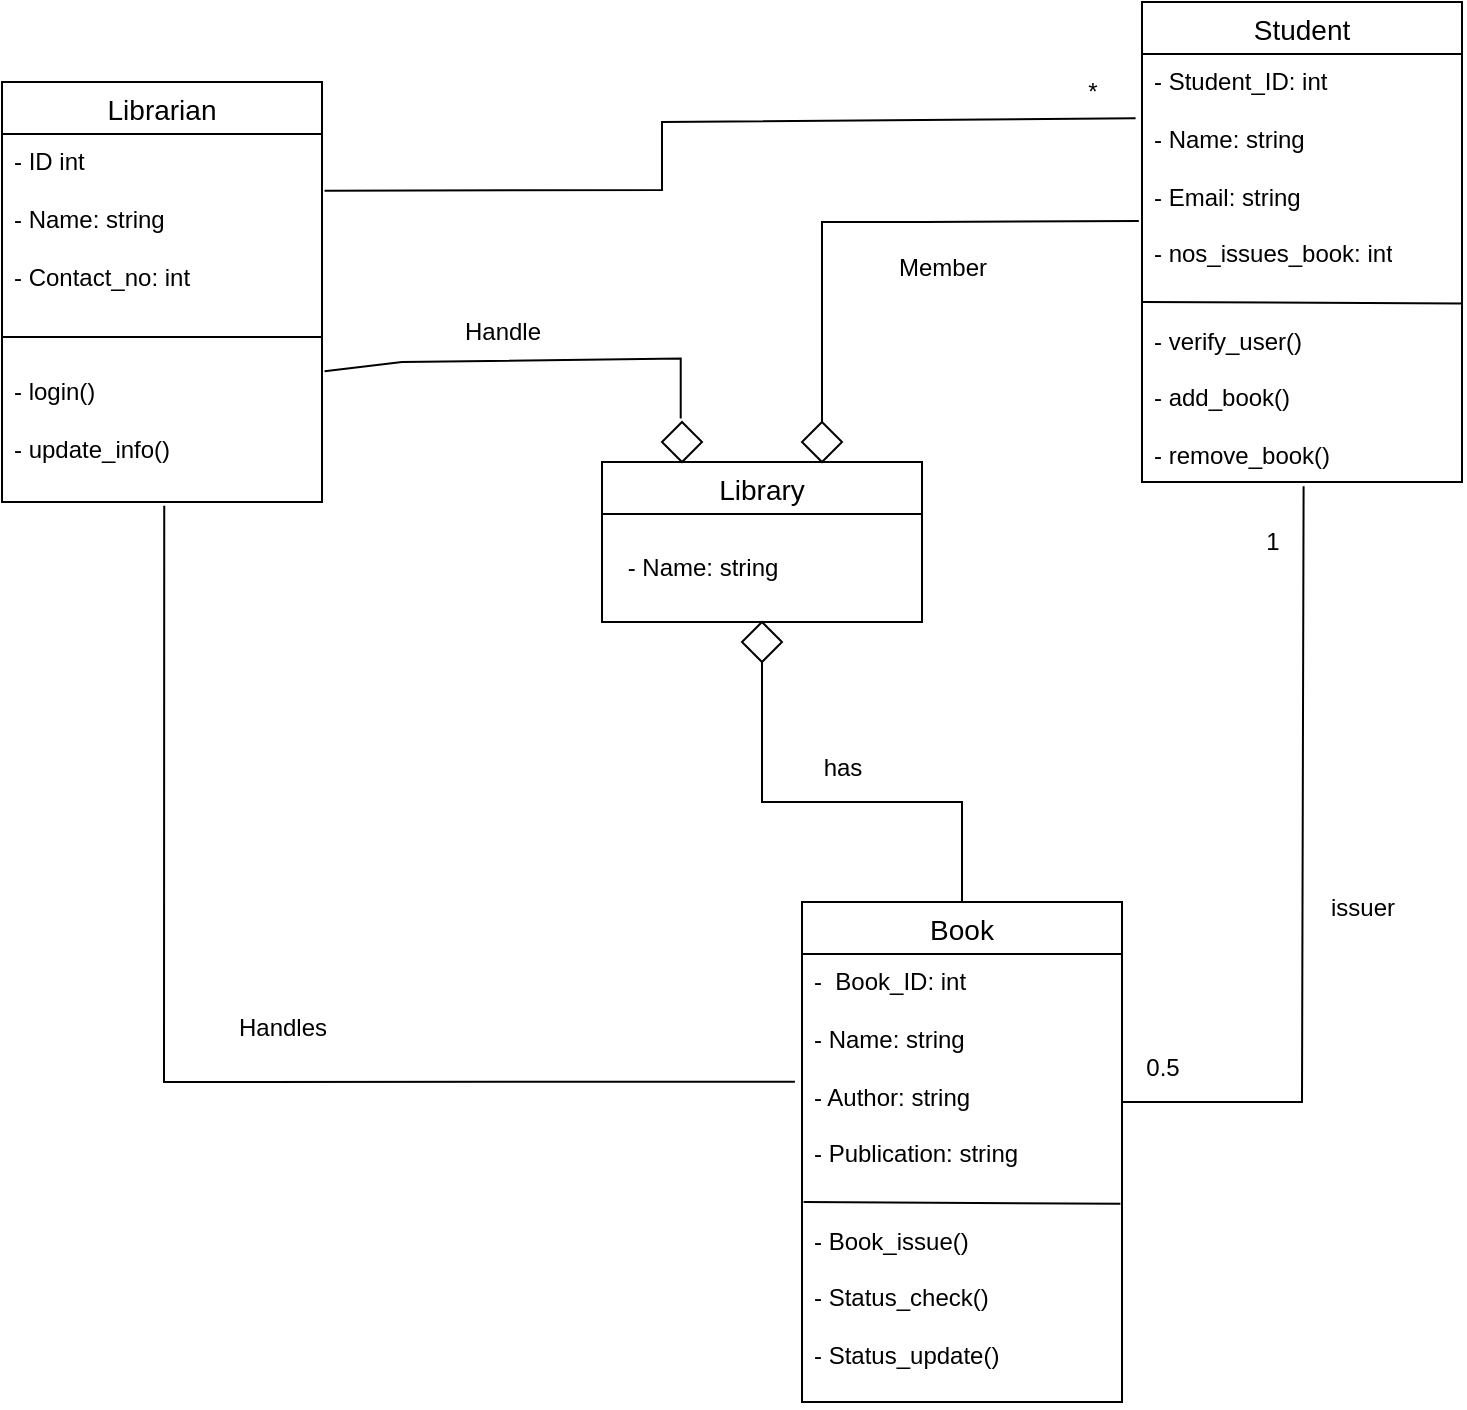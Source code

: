<mxfile version="21.7.5" type="google">
  <diagram name="Page-1" id="lbtkWWM-965s3mMVGnrM">
    <mxGraphModel grid="1" page="1" gridSize="10" guides="1" tooltips="1" connect="1" arrows="1" fold="1" pageScale="1" pageWidth="850" pageHeight="1100" math="0" shadow="0">
      <root>
        <mxCell id="0" />
        <mxCell id="1" parent="0" />
        <mxCell id="uh2z_rN0aj8657Xaq-A8-10" value="Librarian" style="swimlane;fontStyle=0;childLayout=stackLayout;horizontal=1;startSize=26;horizontalStack=0;resizeParent=1;resizeParentMax=0;resizeLast=0;collapsible=1;marginBottom=0;align=center;fontSize=14;" vertex="1" parent="1">
          <mxGeometry x="60" y="40" width="160" height="210" as="geometry" />
        </mxCell>
        <mxCell id="uh2z_rN0aj8657Xaq-A8-14" value="" style="endArrow=none;html=1;rounded=0;entryX=1;entryY=0.5;entryDx=0;entryDy=0;exitX=0;exitY=0.5;exitDx=0;exitDy=0;" edge="1" parent="uh2z_rN0aj8657Xaq-A8-10">
          <mxGeometry width="50" height="50" relative="1" as="geometry">
            <mxPoint y="127.5" as="sourcePoint" />
            <mxPoint x="160" y="127.5" as="targetPoint" />
          </mxGeometry>
        </mxCell>
        <mxCell id="uh2z_rN0aj8657Xaq-A8-11" value="- ID int&lt;br&gt;&lt;br style=&quot;border-color: var(--border-color);&quot;&gt;&lt;span style=&quot;&quot;&gt;- Name: string&lt;br&gt;&lt;/span&gt;&lt;span style=&quot;&quot;&gt;&lt;br&gt;- Contact_no: int&lt;/span&gt;&lt;br style=&quot;border-color: var(--border-color);&quot;&gt;&lt;br style=&quot;border-color: var(--border-color);&quot;&gt;&lt;br style=&quot;border-color: var(--border-color);&quot;&gt;&lt;br style=&quot;border-color: var(--border-color);&quot;&gt;&lt;span style=&quot;&quot;&gt;- login()&lt;br&gt;&lt;/span&gt;&lt;br style=&quot;border-color: var(--border-color);&quot;&gt;&lt;span style=&quot;&quot;&gt;- update_info()&lt;/span&gt;" style="text;strokeColor=none;fillColor=none;spacingLeft=4;spacingRight=4;overflow=hidden;rotatable=0;points=[[0,0.5],[1,0.5]];portConstraint=eastwest;fontSize=12;whiteSpace=wrap;html=1;" vertex="1" parent="uh2z_rN0aj8657Xaq-A8-10">
          <mxGeometry y="26" width="160" height="184" as="geometry" />
        </mxCell>
        <mxCell id="uh2z_rN0aj8657Xaq-A8-15" value="Library" style="swimlane;fontStyle=0;childLayout=stackLayout;horizontal=1;startSize=26;horizontalStack=0;resizeParent=1;resizeParentMax=0;resizeLast=0;collapsible=1;marginBottom=0;align=center;fontSize=14;" vertex="1" parent="1">
          <mxGeometry x="360" y="230" width="160" height="80" as="geometry" />
        </mxCell>
        <mxCell id="uh2z_rN0aj8657Xaq-A8-19" value="Student" style="swimlane;fontStyle=0;childLayout=stackLayout;horizontal=1;startSize=26;horizontalStack=0;resizeParent=1;resizeParentMax=0;resizeLast=0;collapsible=1;marginBottom=0;align=center;fontSize=14;" vertex="1" parent="1">
          <mxGeometry x="630" width="160" height="240" as="geometry" />
        </mxCell>
        <mxCell id="uh2z_rN0aj8657Xaq-A8-23" value="" style="endArrow=none;html=1;rounded=0;entryX=1.005;entryY=0.593;entryDx=0;entryDy=0;entryPerimeter=0;exitX=0.005;exitY=0.59;exitDx=0;exitDy=0;exitPerimeter=0;" edge="1" parent="uh2z_rN0aj8657Xaq-A8-19">
          <mxGeometry width="50" height="50" relative="1" as="geometry">
            <mxPoint y="150" as="sourcePoint" />
            <mxPoint x="160" y="150.732" as="targetPoint" />
          </mxGeometry>
        </mxCell>
        <mxCell id="uh2z_rN0aj8657Xaq-A8-20" value="- Student_ID: int&lt;br&gt;&lt;br&gt;- Name: string&lt;br&gt;&lt;br&gt;- Email: string&lt;br&gt;&lt;br&gt;- nos_issues_book: int&lt;br&gt;&lt;br&gt;&lt;br&gt;- verify_user()&lt;br&gt;&lt;br&gt;- add_book()&lt;br&gt;&lt;br&gt;- remove_book()&lt;br&gt;&lt;br&gt;- update_book_list()&lt;br&gt;" style="text;strokeColor=none;fillColor=none;spacingLeft=4;spacingRight=4;overflow=hidden;rotatable=0;points=[[0,0.5],[1,0.5]];portConstraint=eastwest;fontSize=12;whiteSpace=wrap;html=1;" vertex="1" parent="uh2z_rN0aj8657Xaq-A8-19">
          <mxGeometry y="26" width="160" height="214" as="geometry" />
        </mxCell>
        <mxCell id="uh2z_rN0aj8657Xaq-A8-24" value="Book" style="swimlane;fontStyle=0;childLayout=stackLayout;horizontal=1;startSize=26;horizontalStack=0;resizeParent=1;resizeParentMax=0;resizeLast=0;collapsible=1;marginBottom=0;align=center;fontSize=14;" vertex="1" parent="1">
          <mxGeometry x="460" y="450" width="160" height="250" as="geometry" />
        </mxCell>
        <mxCell id="uh2z_rN0aj8657Xaq-A8-25" value="-&amp;nbsp; Book_ID: int&lt;br&gt;&lt;br&gt;- Name: string&lt;br&gt;&lt;br&gt;- Author: string&lt;br&gt;&lt;br&gt;- Publication: string&lt;br&gt;&lt;br&gt;&lt;br&gt;- Book_issue()&lt;br&gt;&lt;br&gt;- Status_check()&lt;br&gt;&lt;br&gt;- Status_update()" style="text;strokeColor=none;fillColor=none;spacingLeft=4;spacingRight=4;overflow=hidden;rotatable=0;points=[[0,0.5],[1,0.5]];portConstraint=eastwest;fontSize=12;whiteSpace=wrap;html=1;" vertex="1" parent="uh2z_rN0aj8657Xaq-A8-24">
          <mxGeometry y="26" width="160" height="224" as="geometry" />
        </mxCell>
        <mxCell id="uh2z_rN0aj8657Xaq-A8-28" value="" style="endArrow=none;html=1;rounded=0;exitX=0;exitY=0.575;exitDx=0;exitDy=0;exitPerimeter=0;entryX=0.99;entryY=0.579;entryDx=0;entryDy=0;entryPerimeter=0;" edge="1" parent="uh2z_rN0aj8657Xaq-A8-24">
          <mxGeometry width="50" height="50" relative="1" as="geometry">
            <mxPoint x="0.8" y="150.0" as="sourcePoint" />
            <mxPoint x="159.2" y="150.896" as="targetPoint" />
          </mxGeometry>
        </mxCell>
        <mxCell id="uh2z_rN0aj8657Xaq-A8-29" value="- Name: string" style="text;html=1;align=center;verticalAlign=middle;resizable=0;points=[];autosize=1;strokeColor=none;fillColor=none;" vertex="1" parent="1">
          <mxGeometry x="360" y="268" width="100" height="30" as="geometry" />
        </mxCell>
        <mxCell id="uh2z_rN0aj8657Xaq-A8-30" value="" style="endArrow=none;html=1;rounded=0;exitX=1.008;exitY=0.132;exitDx=0;exitDy=0;exitPerimeter=0;entryX=-0.02;entryY=0.15;entryDx=0;entryDy=0;entryPerimeter=0;" edge="1" parent="1" target="uh2z_rN0aj8657Xaq-A8-20">
          <mxGeometry width="50" height="50" relative="1" as="geometry">
            <mxPoint x="221.28" y="94.408" as="sourcePoint" />
            <mxPoint x="630.8" y="67.998" as="targetPoint" />
            <Array as="points">
              <mxPoint x="390" y="94" />
              <mxPoint x="390" y="60" />
            </Array>
          </mxGeometry>
        </mxCell>
        <mxCell id="uh2z_rN0aj8657Xaq-A8-34" value="" style="rhombus;whiteSpace=wrap;html=1;" vertex="1" parent="1">
          <mxGeometry x="390" y="210" width="20" height="20" as="geometry" />
        </mxCell>
        <mxCell id="uh2z_rN0aj8657Xaq-A8-35" value="" style="rhombus;whiteSpace=wrap;html=1;" vertex="1" parent="1">
          <mxGeometry x="460" y="210" width="20" height="20" as="geometry" />
        </mxCell>
        <mxCell id="uh2z_rN0aj8657Xaq-A8-36" value="" style="endArrow=none;html=1;rounded=0;entryX=0.5;entryY=0;entryDx=0;entryDy=0;exitX=1.008;exitY=0.645;exitDx=0;exitDy=0;exitPerimeter=0;" edge="1" parent="1" source="uh2z_rN0aj8657Xaq-A8-11">
          <mxGeometry width="50" height="50" relative="1" as="geometry">
            <mxPoint x="220.64" y="209.998" as="sourcePoint" />
            <mxPoint x="399.36" y="208.27" as="targetPoint" />
            <Array as="points">
              <mxPoint x="260" y="180" />
              <mxPoint x="399.36" y="178.27" />
            </Array>
          </mxGeometry>
        </mxCell>
        <mxCell id="uh2z_rN0aj8657Xaq-A8-37" value="Handle" style="text;html=1;align=center;verticalAlign=middle;resizable=0;points=[];autosize=1;strokeColor=none;fillColor=none;" vertex="1" parent="1">
          <mxGeometry x="280" y="150" width="60" height="30" as="geometry" />
        </mxCell>
        <mxCell id="uh2z_rN0aj8657Xaq-A8-38" value="" style="endArrow=none;html=1;rounded=0;entryX=0.5;entryY=0;entryDx=0;entryDy=0;exitX=-0.01;exitY=0.39;exitDx=0;exitDy=0;exitPerimeter=0;" edge="1" parent="1" source="uh2z_rN0aj8657Xaq-A8-20" target="uh2z_rN0aj8657Xaq-A8-35">
          <mxGeometry width="50" height="50" relative="1" as="geometry">
            <mxPoint x="530" y="150" as="sourcePoint" />
            <mxPoint x="568.36" y="170" as="targetPoint" />
            <Array as="points">
              <mxPoint x="520" y="110" />
              <mxPoint x="470" y="110" />
              <mxPoint x="470" y="180" />
            </Array>
          </mxGeometry>
        </mxCell>
        <mxCell id="uh2z_rN0aj8657Xaq-A8-39" value="Member" style="text;html=1;align=center;verticalAlign=middle;resizable=0;points=[];autosize=1;strokeColor=none;fillColor=none;" vertex="1" parent="1">
          <mxGeometry x="495" y="118" width="70" height="30" as="geometry" />
        </mxCell>
        <mxCell id="uh2z_rN0aj8657Xaq-A8-40" value="" style="rhombus;whiteSpace=wrap;html=1;" vertex="1" parent="1">
          <mxGeometry x="430" y="310" width="20" height="20" as="geometry" />
        </mxCell>
        <mxCell id="uh2z_rN0aj8657Xaq-A8-41" value="" style="endArrow=none;html=1;rounded=0;entryX=0.5;entryY=1;entryDx=0;entryDy=0;exitX=0.5;exitY=0;exitDx=0;exitDy=0;" edge="1" parent="1" source="uh2z_rN0aj8657Xaq-A8-24" target="uh2z_rN0aj8657Xaq-A8-40">
          <mxGeometry width="50" height="50" relative="1" as="geometry">
            <mxPoint x="330" y="440" as="sourcePoint" />
            <mxPoint x="380" y="390" as="targetPoint" />
            <Array as="points">
              <mxPoint x="540" y="400" />
              <mxPoint x="440" y="400" />
            </Array>
          </mxGeometry>
        </mxCell>
        <mxCell id="uh2z_rN0aj8657Xaq-A8-43" value="has" style="text;html=1;align=center;verticalAlign=middle;resizable=0;points=[];autosize=1;strokeColor=none;fillColor=none;" vertex="1" parent="1">
          <mxGeometry x="460" y="368" width="40" height="30" as="geometry" />
        </mxCell>
        <mxCell id="uh2z_rN0aj8657Xaq-A8-45" value="" style="endArrow=none;html=1;rounded=0;entryX=0.505;entryY=1.01;entryDx=0;entryDy=0;entryPerimeter=0;" edge="1" parent="1" target="uh2z_rN0aj8657Xaq-A8-20">
          <mxGeometry width="50" height="50" relative="1" as="geometry">
            <mxPoint x="620" y="550" as="sourcePoint" />
            <mxPoint x="735" y="398" as="targetPoint" />
            <Array as="points">
              <mxPoint x="710" y="550" />
            </Array>
          </mxGeometry>
        </mxCell>
        <mxCell id="uh2z_rN0aj8657Xaq-A8-46" value="issuer" style="text;html=1;align=center;verticalAlign=middle;resizable=0;points=[];autosize=1;strokeColor=none;fillColor=none;" vertex="1" parent="1">
          <mxGeometry x="710" y="438" width="60" height="30" as="geometry" />
        </mxCell>
        <mxCell id="uh2z_rN0aj8657Xaq-A8-47" value="0.5" style="text;html=1;align=center;verticalAlign=middle;resizable=0;points=[];autosize=1;strokeColor=none;fillColor=none;" vertex="1" parent="1">
          <mxGeometry x="620" y="518" width="40" height="30" as="geometry" />
        </mxCell>
        <mxCell id="uh2z_rN0aj8657Xaq-A8-48" value="1" style="text;html=1;align=center;verticalAlign=middle;resizable=0;points=[];autosize=1;strokeColor=none;fillColor=none;" vertex="1" parent="1">
          <mxGeometry x="680" y="255" width="30" height="30" as="geometry" />
        </mxCell>
        <mxCell id="uh2z_rN0aj8657Xaq-A8-49" value="*" style="text;html=1;align=center;verticalAlign=middle;resizable=0;points=[];autosize=1;strokeColor=none;fillColor=none;" vertex="1" parent="1">
          <mxGeometry x="590" y="30" width="30" height="30" as="geometry" />
        </mxCell>
        <mxCell id="uh2z_rN0aj8657Xaq-A8-50" value="" style="endArrow=none;html=1;rounded=0;entryX=0.507;entryY=1.01;entryDx=0;entryDy=0;entryPerimeter=0;exitX=-0.022;exitY=0.285;exitDx=0;exitDy=0;exitPerimeter=0;" edge="1" parent="1" source="uh2z_rN0aj8657Xaq-A8-25" target="uh2z_rN0aj8657Xaq-A8-11">
          <mxGeometry width="50" height="50" relative="1" as="geometry">
            <mxPoint x="310" y="408" as="sourcePoint" />
            <mxPoint x="360" y="358" as="targetPoint" />
            <Array as="points">
              <mxPoint x="141" y="540" />
            </Array>
          </mxGeometry>
        </mxCell>
        <mxCell id="uh2z_rN0aj8657Xaq-A8-51" value="Handles" style="text;html=1;align=center;verticalAlign=middle;resizable=0;points=[];autosize=1;strokeColor=none;fillColor=none;" vertex="1" parent="1">
          <mxGeometry x="165" y="498" width="70" height="30" as="geometry" />
        </mxCell>
      </root>
    </mxGraphModel>
  </diagram>
</mxfile>
